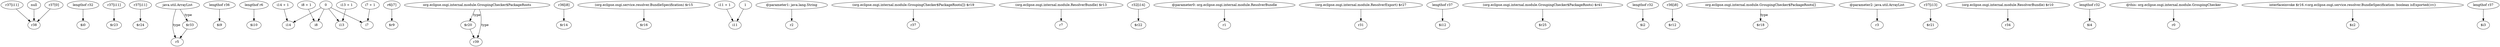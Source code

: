 digraph g {
0[label="r37[i11]"]
1[label="r38"]
0->1[label=""]
2[label="lengthof r32"]
3[label="$i0"]
2->3[label=""]
4[label="r37[i11]"]
5[label="$r23"]
4->5[label=""]
6[label="r37[i11]"]
7[label="$r24"]
6->7[label=""]
8[label="java.util.ArrayList"]
9[label="r5"]
8->9[label="type"]
10[label="lengthof r36"]
11[label="$i9"]
10->11[label=""]
12[label="lengthof r6"]
13[label="$i10"]
12->13[label=""]
14[label="null"]
14->1[label=""]
15[label="0"]
16[label="i8"]
15->16[label=""]
17[label="r6[i7]"]
18[label="$r9"]
17->18[label=""]
19[label="$r20"]
20[label="r39"]
19->20[label=""]
21[label="r36[i8]"]
22[label="$r14"]
21->22[label=""]
23[label="org.eclipse.osgi.internal.module.GroupingChecker$PackageRoots"]
23->20[label="type"]
24[label="i14"]
15->24[label=""]
23->19[label="type"]
25[label="$r33"]
8->25[label="type"]
26[label="(org.eclipse.osgi.service.resolver.BundleSpecification) $r15"]
27[label="$r16"]
26->27[label=""]
28[label="i11 + 1"]
29[label="i11"]
28->29[label=""]
30[label="@parameter1: java.lang.String"]
31[label="r2"]
30->31[label=""]
32[label="(org.eclipse.osgi.internal.module.GroupingChecker$PackageRoots[]) $r19"]
33[label="r37"]
32->33[label=""]
34[label="1"]
34->29[label=""]
35[label="(org.eclipse.osgi.internal.module.ResolverBundle) $r13"]
36[label="r7"]
35->36[label=""]
37[label="r32[i14]"]
38[label="$r22"]
37->38[label=""]
39[label="@parameter0: org.eclipse.osgi.internal.module.ResolverBundle"]
40[label="r1"]
39->40[label=""]
41[label="i13"]
15->41[label=""]
42[label="(org.eclipse.osgi.internal.module.ResolverExport) $r27"]
43[label="r31"]
42->43[label=""]
44[label="i14 + 1"]
44->24[label=""]
45[label="i7 + 1"]
46[label="i7"]
45->46[label=""]
47[label="lengthof r37"]
48[label="$i12"]
47->48[label=""]
49[label="(org.eclipse.osgi.internal.module.GroupingChecker$PackageRoots) $r41"]
50[label="$r25"]
49->50[label=""]
51[label="lengthof r32"]
52[label="$i2"]
51->52[label=""]
53[label="i8 + 1"]
53->16[label=""]
54[label="r36[i8]"]
55[label="$r12"]
54->55[label=""]
56[label="org.eclipse.osgi.internal.module.GroupingChecker$PackageRoots[]"]
57[label="$r18"]
56->57[label="type"]
58[label="@parameter2: java.util.ArrayList"]
59[label="r3"]
58->59[label=""]
60[label="r37[0]"]
60->1[label=""]
61[label="r37[i13]"]
62[label="$r21"]
61->62[label=""]
15->46[label=""]
63[label="(org.eclipse.osgi.internal.module.ResolverBundle) $r10"]
64[label="r34"]
63->64[label=""]
65[label="lengthof r32"]
66[label="$i4"]
65->66[label=""]
67[label="i13 + 1"]
67->41[label=""]
68[label="@this: org.eclipse.osgi.internal.module.GroupingChecker"]
69[label="r0"]
68->69[label=""]
70[label="interfaceinvoke $r16.<org.eclipse.osgi.service.resolver.BundleSpecification: boolean isExported()>()"]
71[label="$z2"]
70->71[label=""]
72[label="lengthof r37"]
73[label="$i3"]
72->73[label=""]
25->9[label=""]
}